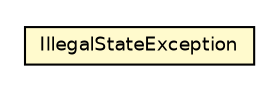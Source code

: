 #!/usr/local/bin/dot
#
# Class diagram 
# Generated by UMLGraph version 5.4 (http://www.umlgraph.org/)
#

digraph G {
	edge [fontname="Helvetica",fontsize=10,labelfontname="Helvetica",labelfontsize=10];
	node [fontname="Helvetica",fontsize=10,shape=plaintext];
	nodesep=0.25;
	ranksep=0.5;
	// jsl.modeling.IllegalStateException
	c101556 [label=<<table title="jsl.modeling.IllegalStateException" border="0" cellborder="1" cellspacing="0" cellpadding="2" port="p" bgcolor="lemonChiffon" href="./IllegalStateException.html">
		<tr><td><table border="0" cellspacing="0" cellpadding="1">
<tr><td align="center" balign="center"> IllegalStateException </td></tr>
		</table></td></tr>
		</table>>, URL="./IllegalStateException.html", fontname="Helvetica", fontcolor="black", fontsize=9.0];
}

